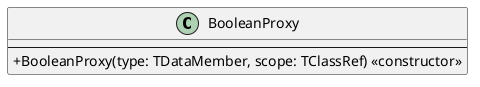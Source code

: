 @startuml

skinparam classAttributeIconSize 0
skinparam shadowing false

class BooleanProxy {
  --
  +BooleanProxy(type: TDataMember, scope: TClassRef) <<constructor>>
}

@enduml
